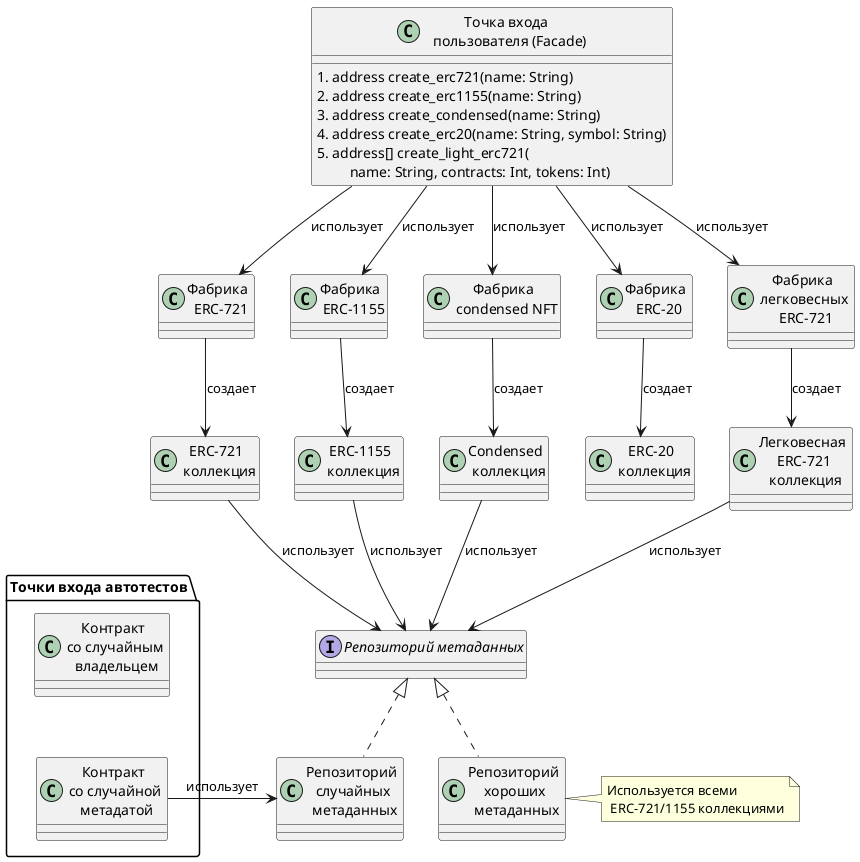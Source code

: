 @startuml

class "Точка входа \n пользователя (Facade)" as facade {
    1. address create_erc721(name: String)
    2. address create_erc1155(name: String)
    3. address create_condensed(name: String)
    4. address create_erc20(name: String, symbol: String)
    5. address[] create_light_erc721(\n\t name: String, contracts: Int, tokens: Int)
}

class "Фабрика \n ERC-721" as factory721
class "Фабрика \n ERC-1155" as factory1155
class "Фабрика \n condensed NFT" as factory_condensed
class "Фабрика \n ERC-20" as factory20
class "Фабрика \n легковесных \n ERC-721" as factory_light_721

class "ERC-721 \n коллекция" as erc721
class "ERC-1155 \n коллекция" as erc1155
class "Condensed \n коллекция" as condensed
class "ERC-20 \n коллекция" as erc20
class "Легковесная \n ERC-721 \n коллекция" as light_erc721

interface "Репозиторий метаданных" as repo_metadata
class "Репозиторий \n хороших \n метаданных" as grm
class "Репозиторий \n случайных \n метаданных" as rrm

repo_metadata <|.. grm
repo_metadata <|.. rrm

package "Точки входа автотестов" as aqa_entry {
    class "Контракт \n со случайным \n владельцем" as random_contract_owner
    class "Контракт \n со случайной \n метадатой" as random_token_metadata
}

facade -d-> factory721: использует
facade -d-> factory1155: использует
facade -d-> factory_condensed: использует
facade -d-> factory20: использует
facade -d-> factory_light_721: использует

factory721 -d-> erc721: создает
factory1155 -d-> erc1155: создает
factory_condensed -d-> condensed: создает
factory20 -d-> erc20: создает
factory_light_721 -d-> light_erc721: создает

erc721 -d-> repo_metadata: использует
erc1155 -d-> repo_metadata: использует
condensed -d-> repo_metadata: использует
light_erc721 -d-> repo_metadata: использует

random_token_metadata -> rrm: использует

random_contract_owner -[hidden]d-> random_token_metadata

note right of grm: Используется всеми \n ERC-721/1155 коллекциями

@enduml
